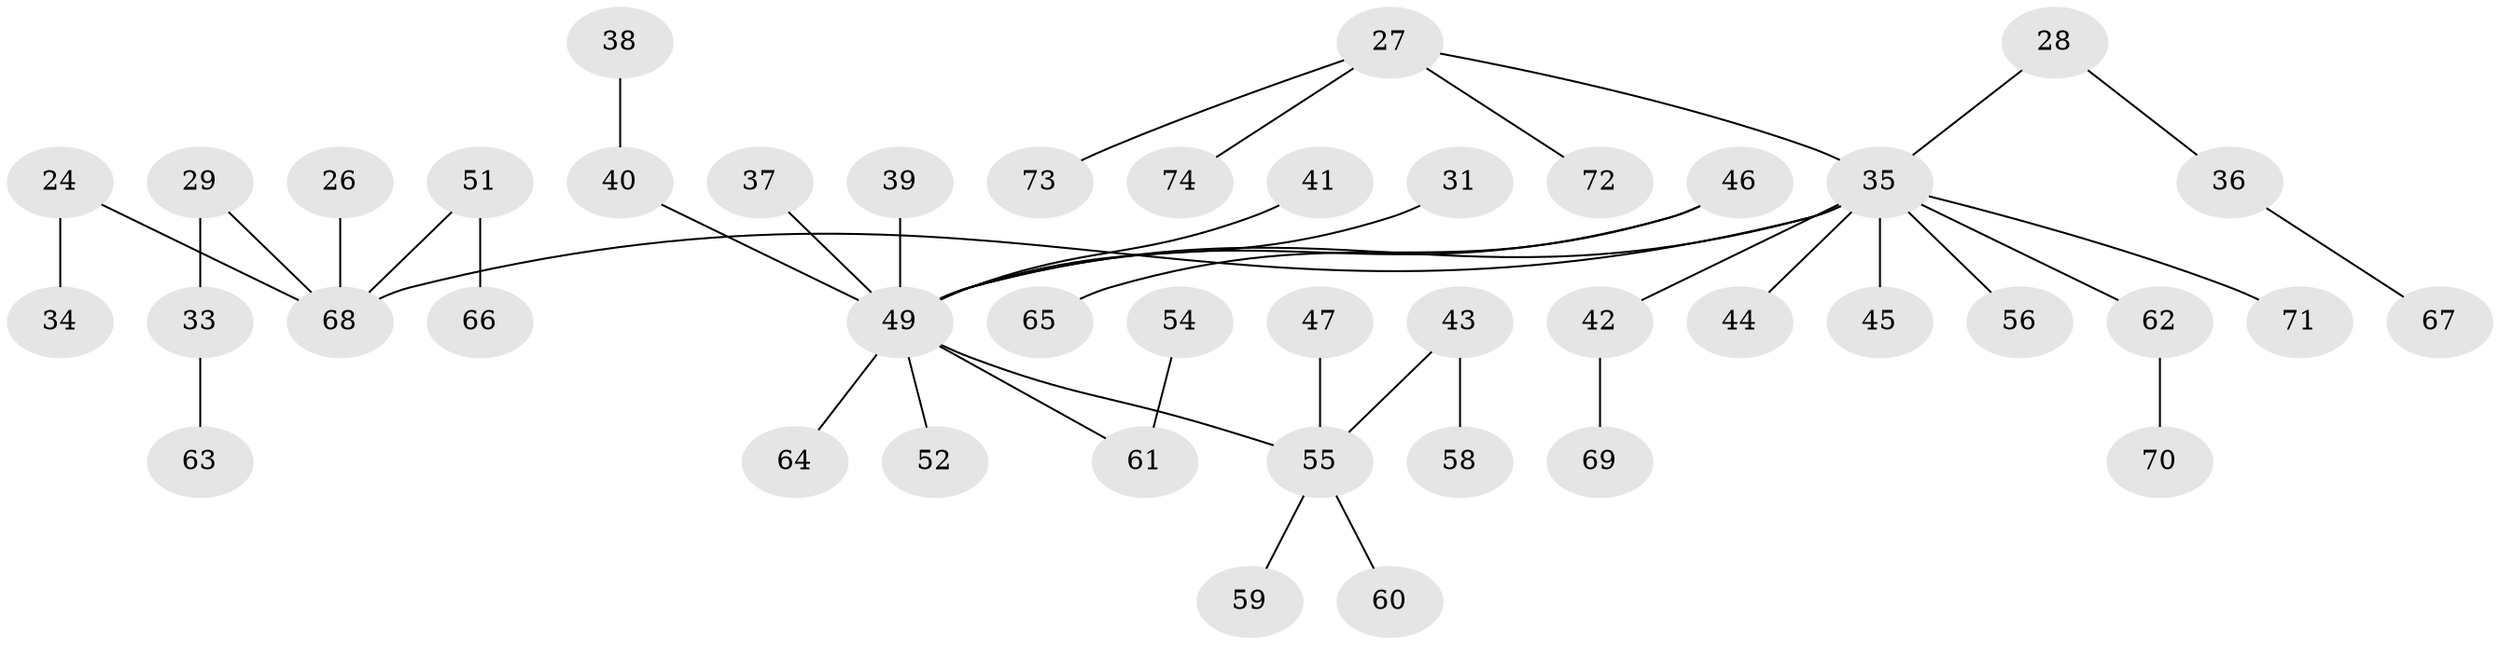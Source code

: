// original degree distribution, {5: 0.02702702702702703, 8: 0.013513513513513514, 3: 0.17567567567567569, 4: 0.05405405405405406, 2: 0.25675675675675674, 1: 0.47297297297297297}
// Generated by graph-tools (version 1.1) at 2025/56/03/04/25 21:56:19]
// undirected, 44 vertices, 43 edges
graph export_dot {
graph [start="1"]
  node [color=gray90,style=filled];
  24;
  26;
  27 [super="+14"];
  28;
  29;
  31;
  33;
  34;
  35 [super="+23+7+18"];
  36;
  37;
  38;
  39;
  40 [super="+22"];
  41;
  42 [super="+32"];
  43;
  44;
  45;
  46;
  47;
  49 [super="+13+1+4+25+20+11+19"];
  51;
  52;
  54;
  55 [super="+21+48"];
  56;
  58;
  59;
  60;
  61 [super="+53"];
  62;
  63;
  64;
  65;
  66;
  67;
  68 [super="+12+57"];
  69;
  70;
  71;
  72 [super="+16"];
  73;
  74;
  24 -- 34;
  24 -- 68;
  26 -- 68;
  27 -- 73;
  27 -- 74;
  27 -- 35;
  27 -- 72;
  28 -- 36;
  28 -- 35;
  29 -- 33;
  29 -- 68;
  31 -- 49;
  33 -- 63;
  35 -- 42;
  35 -- 68;
  35 -- 71;
  35 -- 45;
  35 -- 49;
  35 -- 56;
  35 -- 62;
  35 -- 44;
  36 -- 67;
  37 -- 49;
  38 -- 40;
  39 -- 49;
  40 -- 49;
  41 -- 49;
  42 -- 69;
  43 -- 58;
  43 -- 55;
  46 -- 65;
  46 -- 49;
  47 -- 55;
  49 -- 64;
  49 -- 52;
  49 -- 55;
  49 -- 61;
  51 -- 66;
  51 -- 68;
  54 -- 61;
  55 -- 60;
  55 -- 59;
  62 -- 70;
}
